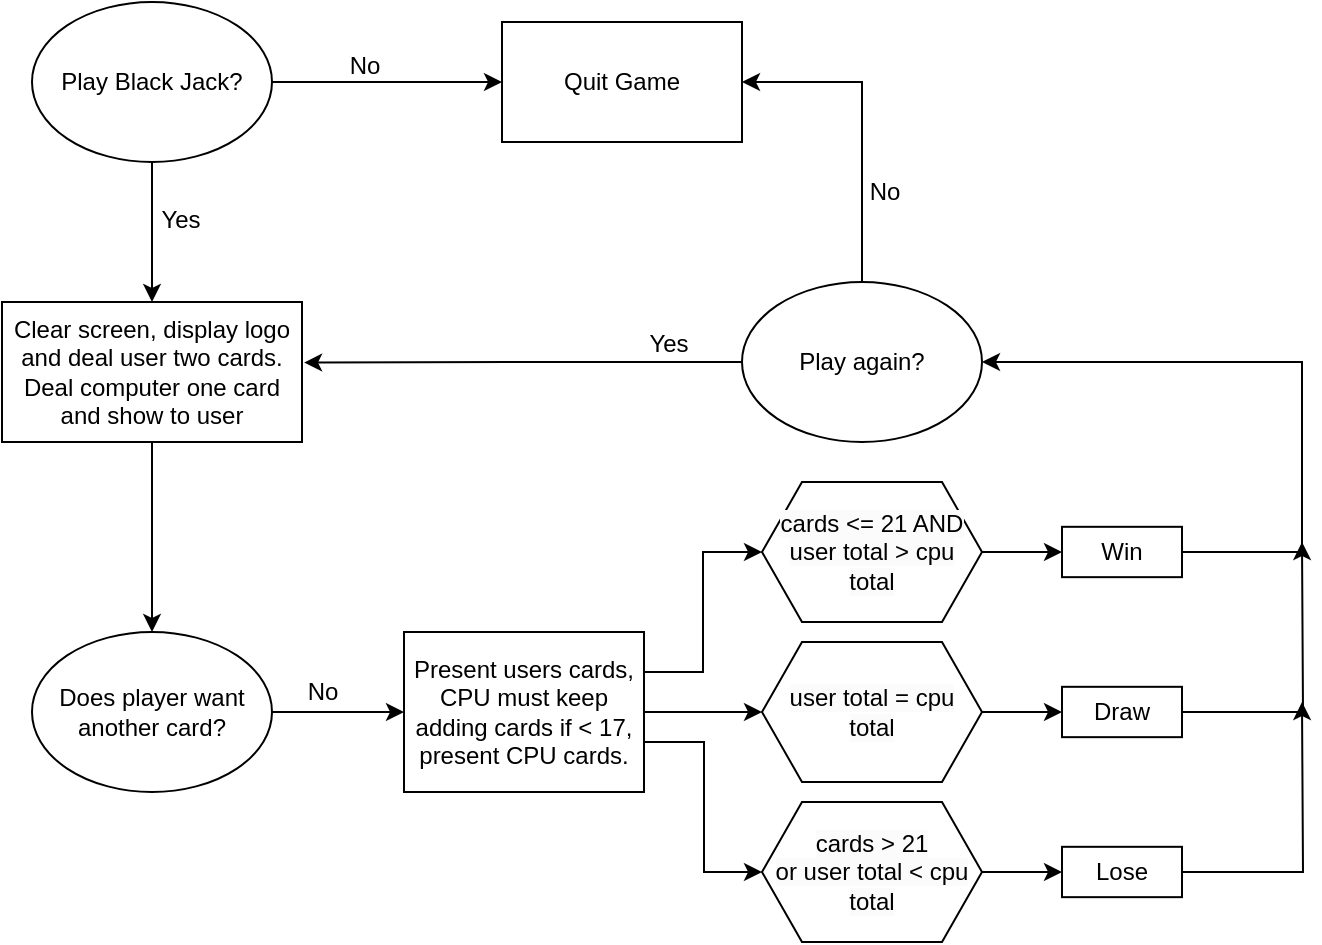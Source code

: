 <mxfile version="21.7.2" type="github">
  <diagram name="Page-1" id="oyj1Ty-wdemDBqZgaB3F">
    <mxGraphModel dx="1434" dy="797" grid="1" gridSize="10" guides="1" tooltips="1" connect="1" arrows="1" fold="1" page="1" pageScale="1" pageWidth="827" pageHeight="1169" math="0" shadow="0">
      <root>
        <mxCell id="0" />
        <mxCell id="1" parent="0" />
        <mxCell id="XVvD9bJBCbUcLB4PEuXP-2" style="edgeStyle=orthogonalEdgeStyle;rounded=0;orthogonalLoop=1;jettySize=auto;html=1;exitX=1;exitY=0.5;exitDx=0;exitDy=0;" parent="1" edge="1">
          <mxGeometry relative="1" as="geometry">
            <mxPoint x="360" y="130" as="targetPoint" />
            <mxPoint x="245" y="130" as="sourcePoint" />
          </mxGeometry>
        </mxCell>
        <mxCell id="XVvD9bJBCbUcLB4PEuXP-3" value="No" style="text;html=1;align=center;verticalAlign=middle;resizable=0;points=[];autosize=1;strokeColor=none;fillColor=none;" parent="1" vertex="1">
          <mxGeometry x="271" y="107" width="40" height="30" as="geometry" />
        </mxCell>
        <mxCell id="XVvD9bJBCbUcLB4PEuXP-5" value="Quit Game" style="whiteSpace=wrap;html=1;" parent="1" vertex="1">
          <mxGeometry x="360" y="100" width="120" height="60" as="geometry" />
        </mxCell>
        <mxCell id="XVvD9bJBCbUcLB4PEuXP-9" style="edgeStyle=orthogonalEdgeStyle;rounded=0;orthogonalLoop=1;jettySize=auto;html=1;exitX=0.5;exitY=1;exitDx=0;exitDy=0;entryX=0.5;entryY=0;entryDx=0;entryDy=0;" parent="1" source="XVvD9bJBCbUcLB4PEuXP-8" target="XVvD9bJBCbUcLB4PEuXP-11" edge="1">
          <mxGeometry relative="1" as="geometry">
            <mxPoint x="184.759" y="240" as="targetPoint" />
          </mxGeometry>
        </mxCell>
        <mxCell id="XVvD9bJBCbUcLB4PEuXP-8" value="Play Black Jack?" style="ellipse;whiteSpace=wrap;html=1;" parent="1" vertex="1">
          <mxGeometry x="125" y="90" width="120" height="80" as="geometry" />
        </mxCell>
        <mxCell id="XVvD9bJBCbUcLB4PEuXP-10" value="Yes" style="text;html=1;align=center;verticalAlign=middle;resizable=0;points=[];autosize=1;strokeColor=none;fillColor=none;" parent="1" vertex="1">
          <mxGeometry x="179" y="184" width="40" height="30" as="geometry" />
        </mxCell>
        <mxCell id="XVvD9bJBCbUcLB4PEuXP-13" style="edgeStyle=orthogonalEdgeStyle;rounded=0;orthogonalLoop=1;jettySize=auto;html=1;entryX=0.5;entryY=0;entryDx=0;entryDy=0;" parent="1" source="XVvD9bJBCbUcLB4PEuXP-11" target="XVvD9bJBCbUcLB4PEuXP-12" edge="1">
          <mxGeometry relative="1" as="geometry" />
        </mxCell>
        <mxCell id="XVvD9bJBCbUcLB4PEuXP-11" value="Clear screen, display logo and deal user two cards. Deal computer one card and show to user" style="whiteSpace=wrap;html=1;" parent="1" vertex="1">
          <mxGeometry x="110" y="240" width="150" height="70" as="geometry" />
        </mxCell>
        <mxCell id="XVvD9bJBCbUcLB4PEuXP-39" style="edgeStyle=orthogonalEdgeStyle;rounded=0;orthogonalLoop=1;jettySize=auto;html=1;exitX=1;exitY=0.5;exitDx=0;exitDy=0;entryX=0;entryY=0.5;entryDx=0;entryDy=0;" parent="1" source="XVvD9bJBCbUcLB4PEuXP-12" target="XVvD9bJBCbUcLB4PEuXP-16" edge="1">
          <mxGeometry relative="1" as="geometry" />
        </mxCell>
        <mxCell id="XVvD9bJBCbUcLB4PEuXP-12" value="Does player want another card?" style="ellipse;whiteSpace=wrap;html=1;" parent="1" vertex="1">
          <mxGeometry x="125" y="405" width="120" height="80" as="geometry" />
        </mxCell>
        <mxCell id="XVvD9bJBCbUcLB4PEuXP-15" value="No" style="text;html=1;align=center;verticalAlign=middle;resizable=0;points=[];autosize=1;strokeColor=none;fillColor=none;" parent="1" vertex="1">
          <mxGeometry x="250" y="420" width="40" height="30" as="geometry" />
        </mxCell>
        <mxCell id="XVvD9bJBCbUcLB4PEuXP-40" style="edgeStyle=orthogonalEdgeStyle;rounded=0;orthogonalLoop=1;jettySize=auto;html=1;exitX=1;exitY=0.25;exitDx=0;exitDy=0;entryX=0;entryY=0.5;entryDx=0;entryDy=0;" parent="1" source="XVvD9bJBCbUcLB4PEuXP-16" target="XVvD9bJBCbUcLB4PEuXP-25" edge="1">
          <mxGeometry relative="1" as="geometry" />
        </mxCell>
        <mxCell id="XVvD9bJBCbUcLB4PEuXP-41" style="edgeStyle=orthogonalEdgeStyle;rounded=0;orthogonalLoop=1;jettySize=auto;html=1;exitX=1;exitY=0.75;exitDx=0;exitDy=0;entryX=0;entryY=0.5;entryDx=0;entryDy=0;" parent="1" source="XVvD9bJBCbUcLB4PEuXP-16" target="XVvD9bJBCbUcLB4PEuXP-23" edge="1">
          <mxGeometry relative="1" as="geometry">
            <Array as="points">
              <mxPoint x="431" y="460" />
              <mxPoint x="461" y="460" />
              <mxPoint x="461" y="525" />
            </Array>
          </mxGeometry>
        </mxCell>
        <mxCell id="XVvD9bJBCbUcLB4PEuXP-42" style="edgeStyle=orthogonalEdgeStyle;rounded=0;orthogonalLoop=1;jettySize=auto;html=1;exitX=1;exitY=0.5;exitDx=0;exitDy=0;entryX=0;entryY=0.5;entryDx=0;entryDy=0;" parent="1" source="XVvD9bJBCbUcLB4PEuXP-16" target="XVvD9bJBCbUcLB4PEuXP-24" edge="1">
          <mxGeometry relative="1" as="geometry" />
        </mxCell>
        <mxCell id="XVvD9bJBCbUcLB4PEuXP-16" value="Present users cards, CPU must keep adding cards if &amp;lt; 17,&lt;br&gt;present CPU cards." style="whiteSpace=wrap;html=1;" parent="1" vertex="1">
          <mxGeometry x="311" y="405" width="120" height="80" as="geometry" />
        </mxCell>
        <mxCell id="XVvD9bJBCbUcLB4PEuXP-45" style="edgeStyle=orthogonalEdgeStyle;rounded=0;orthogonalLoop=1;jettySize=auto;html=1;exitX=0;exitY=0.5;exitDx=0;exitDy=0;entryX=1.007;entryY=0.433;entryDx=0;entryDy=0;entryPerimeter=0;" parent="1" source="XVvD9bJBCbUcLB4PEuXP-17" target="XVvD9bJBCbUcLB4PEuXP-11" edge="1">
          <mxGeometry relative="1" as="geometry" />
        </mxCell>
        <mxCell id="XVvD9bJBCbUcLB4PEuXP-47" style="edgeStyle=orthogonalEdgeStyle;rounded=0;orthogonalLoop=1;jettySize=auto;html=1;exitX=0.5;exitY=0;exitDx=0;exitDy=0;entryX=1;entryY=0.5;entryDx=0;entryDy=0;" parent="1" source="XVvD9bJBCbUcLB4PEuXP-17" target="XVvD9bJBCbUcLB4PEuXP-5" edge="1">
          <mxGeometry relative="1" as="geometry">
            <mxPoint x="539.966" y="130" as="targetPoint" />
          </mxGeometry>
        </mxCell>
        <mxCell id="XVvD9bJBCbUcLB4PEuXP-17" value="Play again?" style="ellipse;whiteSpace=wrap;html=1;" parent="1" vertex="1">
          <mxGeometry x="480" y="230" width="120" height="80" as="geometry" />
        </mxCell>
        <mxCell id="XVvD9bJBCbUcLB4PEuXP-34" style="edgeStyle=orthogonalEdgeStyle;rounded=0;orthogonalLoop=1;jettySize=auto;html=1;exitX=1;exitY=0.5;exitDx=0;exitDy=0;entryX=0;entryY=0.5;entryDx=0;entryDy=0;" parent="1" source="XVvD9bJBCbUcLB4PEuXP-23" target="XVvD9bJBCbUcLB4PEuXP-32" edge="1">
          <mxGeometry relative="1" as="geometry" />
        </mxCell>
        <mxCell id="XVvD9bJBCbUcLB4PEuXP-23" value="&lt;meta charset=&quot;utf-8&quot;&gt;&lt;span style=&quot;color: rgb(0, 0, 0); font-family: Helvetica; font-size: 12px; font-style: normal; font-variant-ligatures: normal; font-variant-caps: normal; font-weight: 400; letter-spacing: normal; orphans: 2; text-align: center; text-indent: 0px; text-transform: none; widows: 2; word-spacing: 0px; -webkit-text-stroke-width: 0px; background-color: rgb(251, 251, 251); text-decoration-thickness: initial; text-decoration-style: initial; text-decoration-color: initial; float: none; display: inline !important;&quot;&gt;cards &amp;gt; 21&lt;/span&gt;&lt;br style=&quot;border-color: var(--border-color); color: rgb(0, 0, 0); font-family: Helvetica; font-size: 12px; font-style: normal; font-variant-ligatures: normal; font-variant-caps: normal; font-weight: 400; letter-spacing: normal; orphans: 2; text-align: center; text-indent: 0px; text-transform: none; widows: 2; word-spacing: 0px; -webkit-text-stroke-width: 0px; background-color: rgb(251, 251, 251); text-decoration-thickness: initial; text-decoration-style: initial; text-decoration-color: initial;&quot;&gt;&lt;span style=&quot;color: rgb(0, 0, 0); font-family: Helvetica; font-size: 12px; font-style: normal; font-variant-ligatures: normal; font-variant-caps: normal; font-weight: 400; letter-spacing: normal; orphans: 2; text-align: center; text-indent: 0px; text-transform: none; widows: 2; word-spacing: 0px; -webkit-text-stroke-width: 0px; background-color: rgb(251, 251, 251); text-decoration-thickness: initial; text-decoration-style: initial; text-decoration-color: initial; float: none; display: inline !important;&quot;&gt;or user total &amp;lt; cpu total&lt;/span&gt;" style="shape=hexagon;perimeter=hexagonPerimeter2;whiteSpace=wrap;html=1;fixedSize=1;" parent="1" vertex="1">
          <mxGeometry x="490" y="490" width="110" height="70" as="geometry" />
        </mxCell>
        <mxCell id="XVvD9bJBCbUcLB4PEuXP-33" style="edgeStyle=orthogonalEdgeStyle;rounded=0;orthogonalLoop=1;jettySize=auto;html=1;exitX=1;exitY=0.5;exitDx=0;exitDy=0;entryX=0;entryY=0.5;entryDx=0;entryDy=0;" parent="1" source="XVvD9bJBCbUcLB4PEuXP-24" target="XVvD9bJBCbUcLB4PEuXP-31" edge="1">
          <mxGeometry relative="1" as="geometry" />
        </mxCell>
        <mxCell id="XVvD9bJBCbUcLB4PEuXP-24" value="&lt;span style=&quot;color: rgb(0, 0, 0); font-family: Helvetica; font-size: 12px; font-style: normal; font-variant-ligatures: normal; font-variant-caps: normal; font-weight: 400; letter-spacing: normal; orphans: 2; text-align: center; text-indent: 0px; text-transform: none; widows: 2; word-spacing: 0px; -webkit-text-stroke-width: 0px; background-color: rgb(251, 251, 251); text-decoration-thickness: initial; text-decoration-style: initial; text-decoration-color: initial; float: none; display: inline !important;&quot;&gt;user total = cpu total&lt;/span&gt;" style="shape=hexagon;perimeter=hexagonPerimeter2;whiteSpace=wrap;html=1;fixedSize=1;" parent="1" vertex="1">
          <mxGeometry x="490" y="410" width="110" height="70" as="geometry" />
        </mxCell>
        <mxCell id="XVvD9bJBCbUcLB4PEuXP-29" style="edgeStyle=orthogonalEdgeStyle;rounded=0;orthogonalLoop=1;jettySize=auto;html=1;exitX=1;exitY=0.5;exitDx=0;exitDy=0;" parent="1" source="XVvD9bJBCbUcLB4PEuXP-25" target="XVvD9bJBCbUcLB4PEuXP-30" edge="1">
          <mxGeometry relative="1" as="geometry">
            <mxPoint x="630.0" y="365.172" as="targetPoint" />
          </mxGeometry>
        </mxCell>
        <mxCell id="XVvD9bJBCbUcLB4PEuXP-25" value="&lt;span style=&quot;color: rgb(0, 0, 0); font-family: Helvetica; font-size: 12px; font-style: normal; font-variant-ligatures: normal; font-variant-caps: normal; font-weight: 400; letter-spacing: normal; orphans: 2; text-align: center; text-indent: 0px; text-transform: none; widows: 2; word-spacing: 0px; -webkit-text-stroke-width: 0px; background-color: rgb(251, 251, 251); text-decoration-thickness: initial; text-decoration-style: initial; text-decoration-color: initial; float: none; display: inline !important;&quot;&gt;cards &amp;lt;= 21 AND user total &amp;gt; cpu total&lt;/span&gt;" style="shape=hexagon;perimeter=hexagonPerimeter2;whiteSpace=wrap;html=1;fixedSize=1;" parent="1" vertex="1">
          <mxGeometry x="490" y="330" width="110" height="70" as="geometry" />
        </mxCell>
        <mxCell id="XVvD9bJBCbUcLB4PEuXP-35" style="edgeStyle=orthogonalEdgeStyle;rounded=0;orthogonalLoop=1;jettySize=auto;html=1;exitX=1;exitY=0.5;exitDx=0;exitDy=0;entryX=1;entryY=0.5;entryDx=0;entryDy=0;" parent="1" source="XVvD9bJBCbUcLB4PEuXP-30" target="XVvD9bJBCbUcLB4PEuXP-17" edge="1">
          <mxGeometry relative="1" as="geometry">
            <Array as="points">
              <mxPoint x="760" y="365" />
              <mxPoint x="760" y="270" />
            </Array>
          </mxGeometry>
        </mxCell>
        <mxCell id="XVvD9bJBCbUcLB4PEuXP-30" value="Win" style="rounded=0;whiteSpace=wrap;html=1;" parent="1" vertex="1">
          <mxGeometry x="640" y="352.41" width="60" height="25.17" as="geometry" />
        </mxCell>
        <mxCell id="XVvD9bJBCbUcLB4PEuXP-36" style="edgeStyle=orthogonalEdgeStyle;rounded=0;orthogonalLoop=1;jettySize=auto;html=1;exitX=1;exitY=0.5;exitDx=0;exitDy=0;" parent="1" source="XVvD9bJBCbUcLB4PEuXP-31" edge="1">
          <mxGeometry relative="1" as="geometry">
            <mxPoint x="760.0" y="360" as="targetPoint" />
          </mxGeometry>
        </mxCell>
        <mxCell id="XVvD9bJBCbUcLB4PEuXP-31" value="Draw" style="rounded=0;whiteSpace=wrap;html=1;" parent="1" vertex="1">
          <mxGeometry x="640" y="432.41" width="60" height="25.17" as="geometry" />
        </mxCell>
        <mxCell id="XVvD9bJBCbUcLB4PEuXP-37" style="edgeStyle=orthogonalEdgeStyle;rounded=0;orthogonalLoop=1;jettySize=auto;html=1;exitX=1;exitY=0.5;exitDx=0;exitDy=0;" parent="1" source="XVvD9bJBCbUcLB4PEuXP-32" edge="1">
          <mxGeometry relative="1" as="geometry">
            <mxPoint x="760.0" y="440" as="targetPoint" />
          </mxGeometry>
        </mxCell>
        <mxCell id="XVvD9bJBCbUcLB4PEuXP-32" value="Lose" style="rounded=0;whiteSpace=wrap;html=1;" parent="1" vertex="1">
          <mxGeometry x="640" y="512.41" width="60" height="25.17" as="geometry" />
        </mxCell>
        <mxCell id="XVvD9bJBCbUcLB4PEuXP-46" value="Yes" style="text;html=1;align=center;verticalAlign=middle;resizable=0;points=[];autosize=1;strokeColor=none;fillColor=none;" parent="1" vertex="1">
          <mxGeometry x="423" y="246" width="40" height="30" as="geometry" />
        </mxCell>
        <mxCell id="XVvD9bJBCbUcLB4PEuXP-48" value="No" style="text;html=1;align=center;verticalAlign=middle;resizable=0;points=[];autosize=1;strokeColor=none;fillColor=none;" parent="1" vertex="1">
          <mxGeometry x="531" y="170" width="40" height="30" as="geometry" />
        </mxCell>
      </root>
    </mxGraphModel>
  </diagram>
</mxfile>
